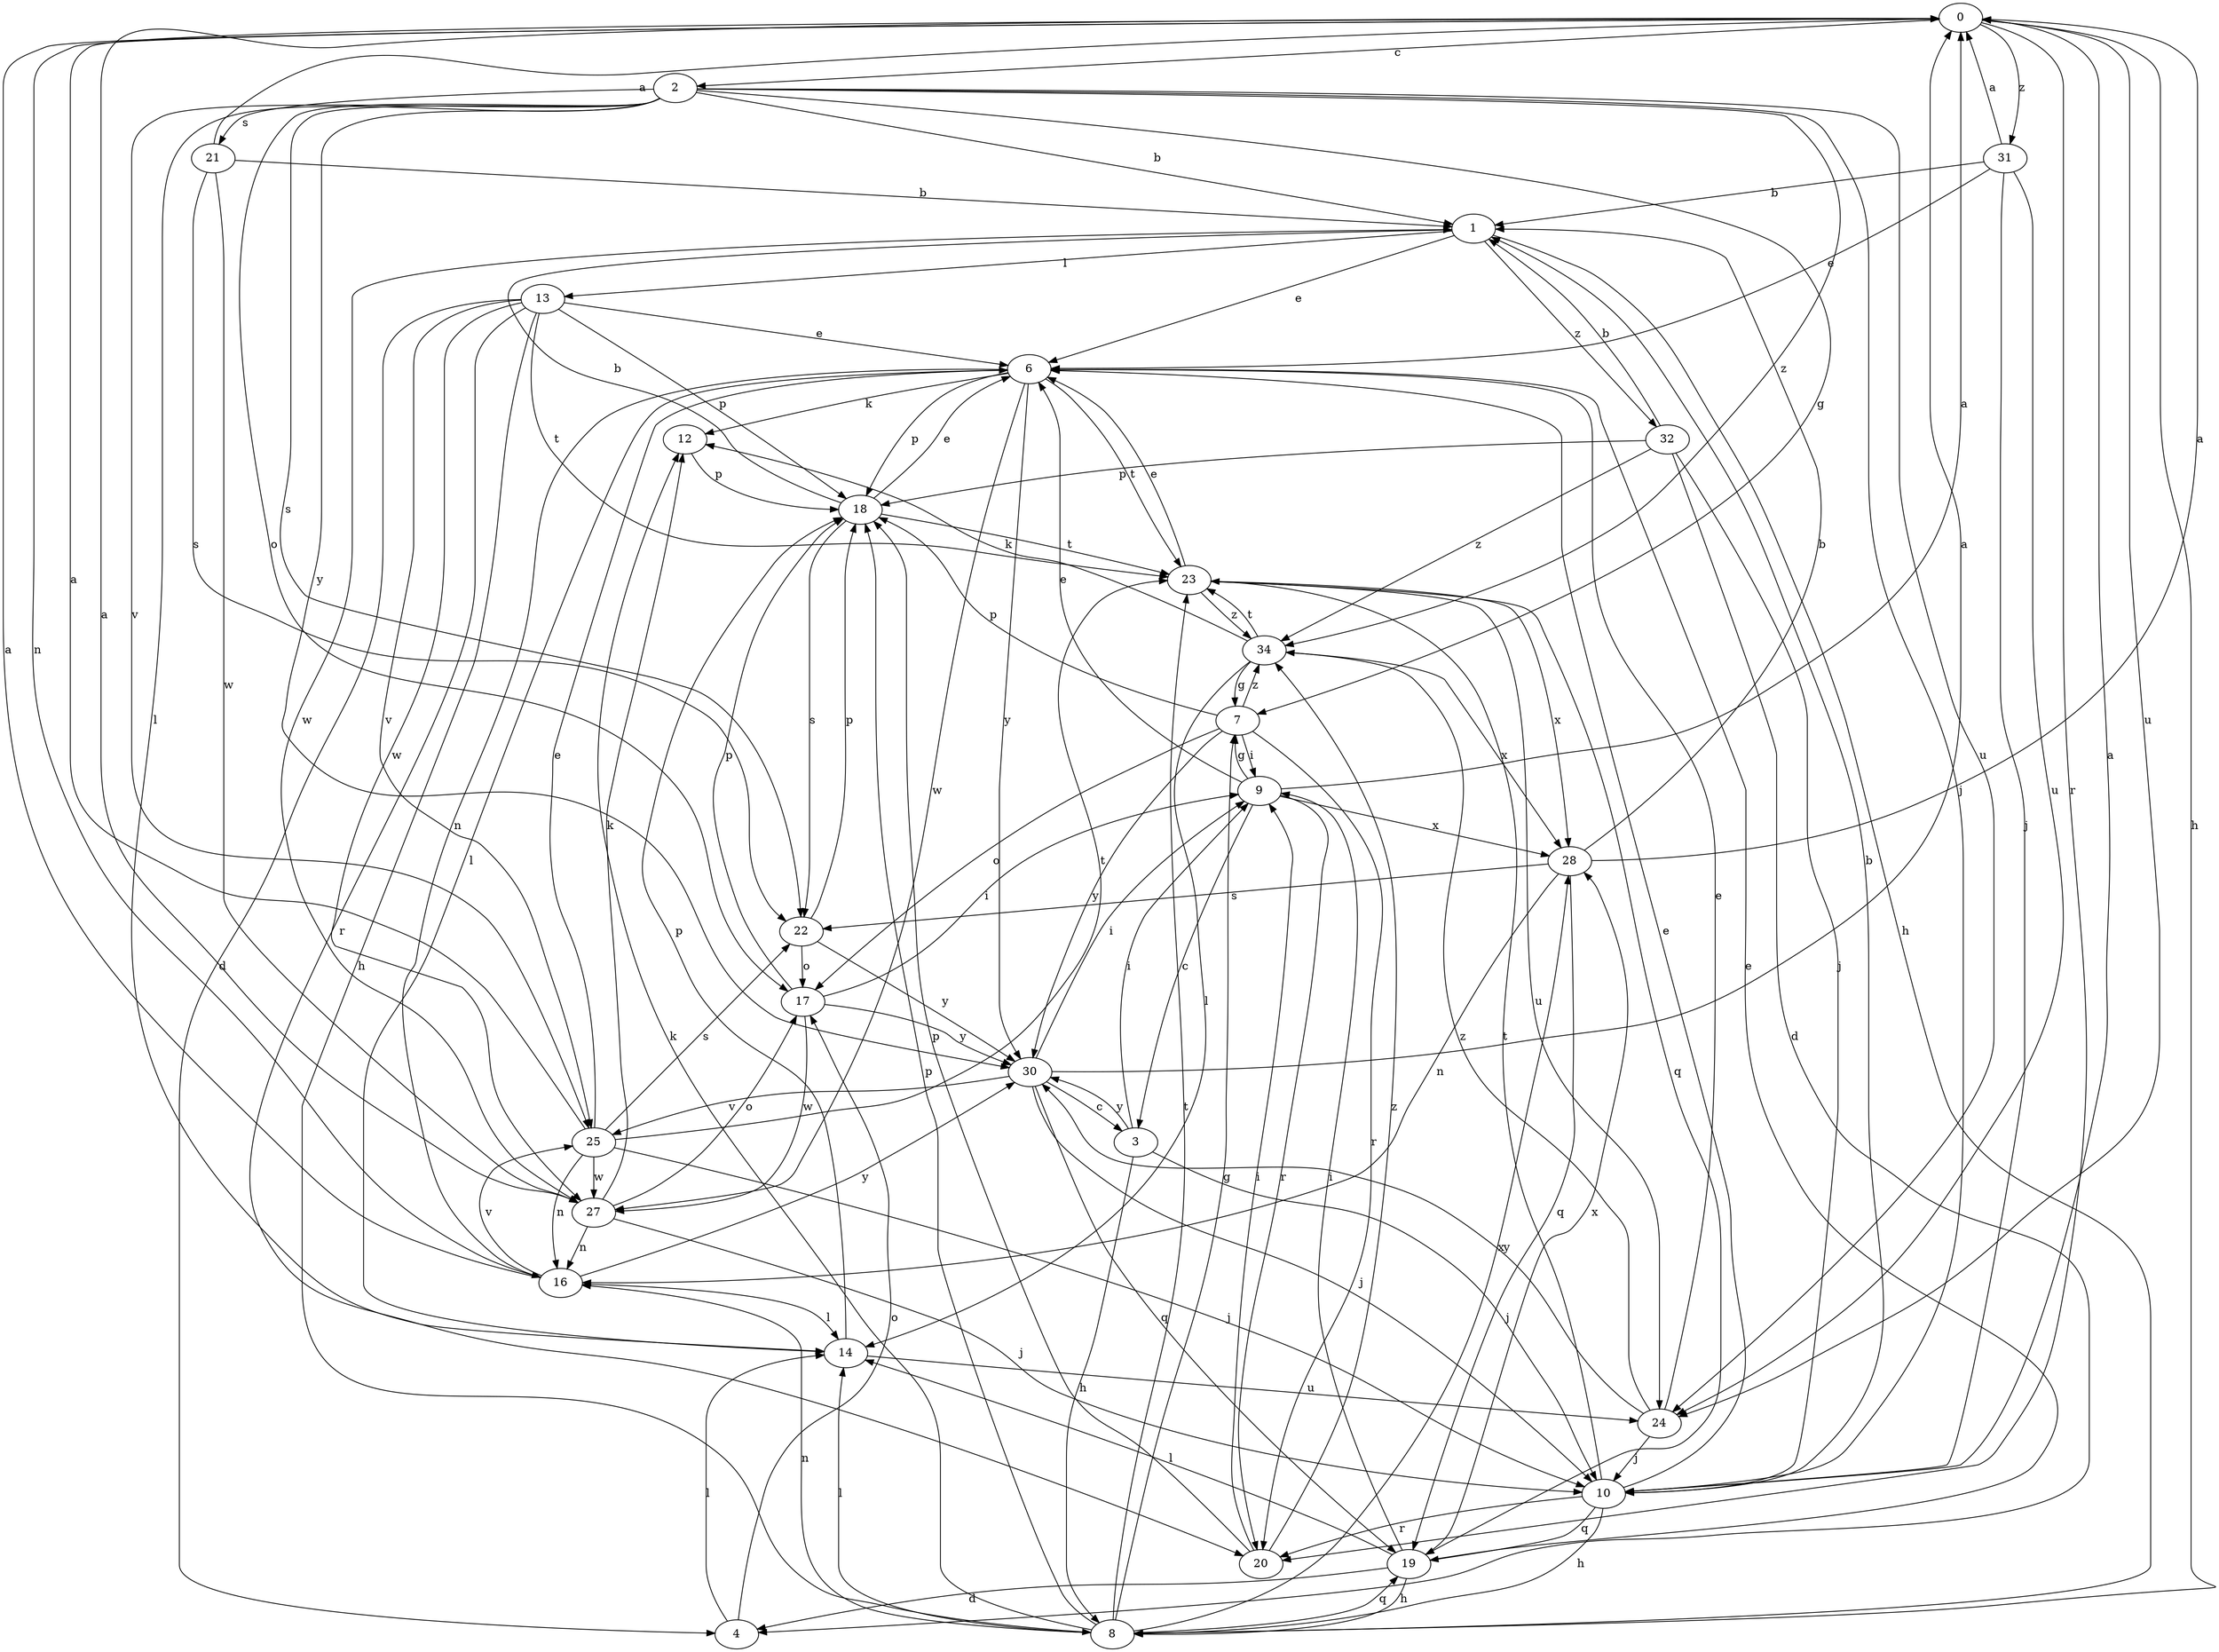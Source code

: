 strict digraph  {
0;
1;
2;
3;
4;
6;
7;
8;
9;
10;
12;
13;
14;
16;
17;
18;
19;
20;
21;
22;
23;
24;
25;
27;
28;
30;
31;
32;
34;
0 -> 2  [label=c];
0 -> 8  [label=h];
0 -> 16  [label=n];
0 -> 20  [label=r];
0 -> 24  [label=u];
0 -> 31  [label=z];
1 -> 6  [label=e];
1 -> 8  [label=h];
1 -> 13  [label=l];
1 -> 27  [label=w];
1 -> 32  [label=z];
2 -> 1  [label=b];
2 -> 7  [label=g];
2 -> 10  [label=j];
2 -> 14  [label=l];
2 -> 17  [label=o];
2 -> 21  [label=s];
2 -> 22  [label=s];
2 -> 24  [label=u];
2 -> 25  [label=v];
2 -> 30  [label=y];
2 -> 34  [label=z];
3 -> 8  [label=h];
3 -> 9  [label=i];
3 -> 10  [label=j];
3 -> 30  [label=y];
4 -> 14  [label=l];
4 -> 17  [label=o];
6 -> 12  [label=k];
6 -> 14  [label=l];
6 -> 16  [label=n];
6 -> 18  [label=p];
6 -> 23  [label=t];
6 -> 27  [label=w];
6 -> 30  [label=y];
7 -> 9  [label=i];
7 -> 17  [label=o];
7 -> 18  [label=p];
7 -> 20  [label=r];
7 -> 30  [label=y];
7 -> 34  [label=z];
8 -> 7  [label=g];
8 -> 12  [label=k];
8 -> 14  [label=l];
8 -> 16  [label=n];
8 -> 18  [label=p];
8 -> 19  [label=q];
8 -> 23  [label=t];
8 -> 28  [label=x];
9 -> 0  [label=a];
9 -> 3  [label=c];
9 -> 6  [label=e];
9 -> 7  [label=g];
9 -> 20  [label=r];
9 -> 28  [label=x];
10 -> 0  [label=a];
10 -> 1  [label=b];
10 -> 6  [label=e];
10 -> 8  [label=h];
10 -> 19  [label=q];
10 -> 20  [label=r];
10 -> 23  [label=t];
12 -> 18  [label=p];
13 -> 4  [label=d];
13 -> 6  [label=e];
13 -> 8  [label=h];
13 -> 18  [label=p];
13 -> 20  [label=r];
13 -> 23  [label=t];
13 -> 25  [label=v];
13 -> 27  [label=w];
14 -> 18  [label=p];
14 -> 24  [label=u];
16 -> 0  [label=a];
16 -> 14  [label=l];
16 -> 25  [label=v];
16 -> 30  [label=y];
17 -> 9  [label=i];
17 -> 18  [label=p];
17 -> 27  [label=w];
17 -> 30  [label=y];
18 -> 1  [label=b];
18 -> 6  [label=e];
18 -> 22  [label=s];
18 -> 23  [label=t];
19 -> 4  [label=d];
19 -> 6  [label=e];
19 -> 8  [label=h];
19 -> 9  [label=i];
19 -> 14  [label=l];
19 -> 28  [label=x];
20 -> 9  [label=i];
20 -> 18  [label=p];
20 -> 34  [label=z];
21 -> 0  [label=a];
21 -> 1  [label=b];
21 -> 22  [label=s];
21 -> 27  [label=w];
22 -> 17  [label=o];
22 -> 18  [label=p];
22 -> 30  [label=y];
23 -> 6  [label=e];
23 -> 19  [label=q];
23 -> 24  [label=u];
23 -> 28  [label=x];
23 -> 34  [label=z];
24 -> 6  [label=e];
24 -> 10  [label=j];
24 -> 30  [label=y];
24 -> 34  [label=z];
25 -> 0  [label=a];
25 -> 6  [label=e];
25 -> 10  [label=j];
25 -> 16  [label=n];
25 -> 22  [label=s];
25 -> 23  [label=t];
25 -> 27  [label=w];
27 -> 0  [label=a];
27 -> 10  [label=j];
27 -> 12  [label=k];
27 -> 16  [label=n];
27 -> 17  [label=o];
28 -> 0  [label=a];
28 -> 1  [label=b];
28 -> 16  [label=n];
28 -> 19  [label=q];
28 -> 22  [label=s];
30 -> 0  [label=a];
30 -> 3  [label=c];
30 -> 9  [label=i];
30 -> 10  [label=j];
30 -> 19  [label=q];
30 -> 25  [label=v];
31 -> 0  [label=a];
31 -> 1  [label=b];
31 -> 6  [label=e];
31 -> 10  [label=j];
31 -> 24  [label=u];
32 -> 1  [label=b];
32 -> 4  [label=d];
32 -> 10  [label=j];
32 -> 18  [label=p];
32 -> 34  [label=z];
34 -> 7  [label=g];
34 -> 12  [label=k];
34 -> 14  [label=l];
34 -> 23  [label=t];
34 -> 28  [label=x];
}

